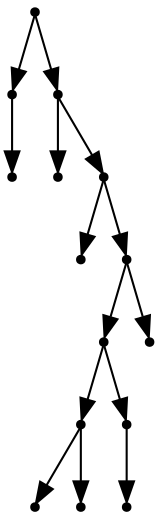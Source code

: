digraph {
  14 [shape=point];
  1 [shape=point];
  0 [shape=point];
  13 [shape=point];
  2 [shape=point];
  12 [shape=point];
  3 [shape=point];
  11 [shape=point];
  9 [shape=point];
  6 [shape=point];
  4 [shape=point];
  5 [shape=point];
  8 [shape=point];
  7 [shape=point];
  10 [shape=point];
14 -> 1;
1 -> 0;
14 -> 13;
13 -> 2;
13 -> 12;
12 -> 3;
12 -> 11;
11 -> 9;
9 -> 6;
6 -> 4;
6 -> 5;
9 -> 8;
8 -> 7;
11 -> 10;
}
